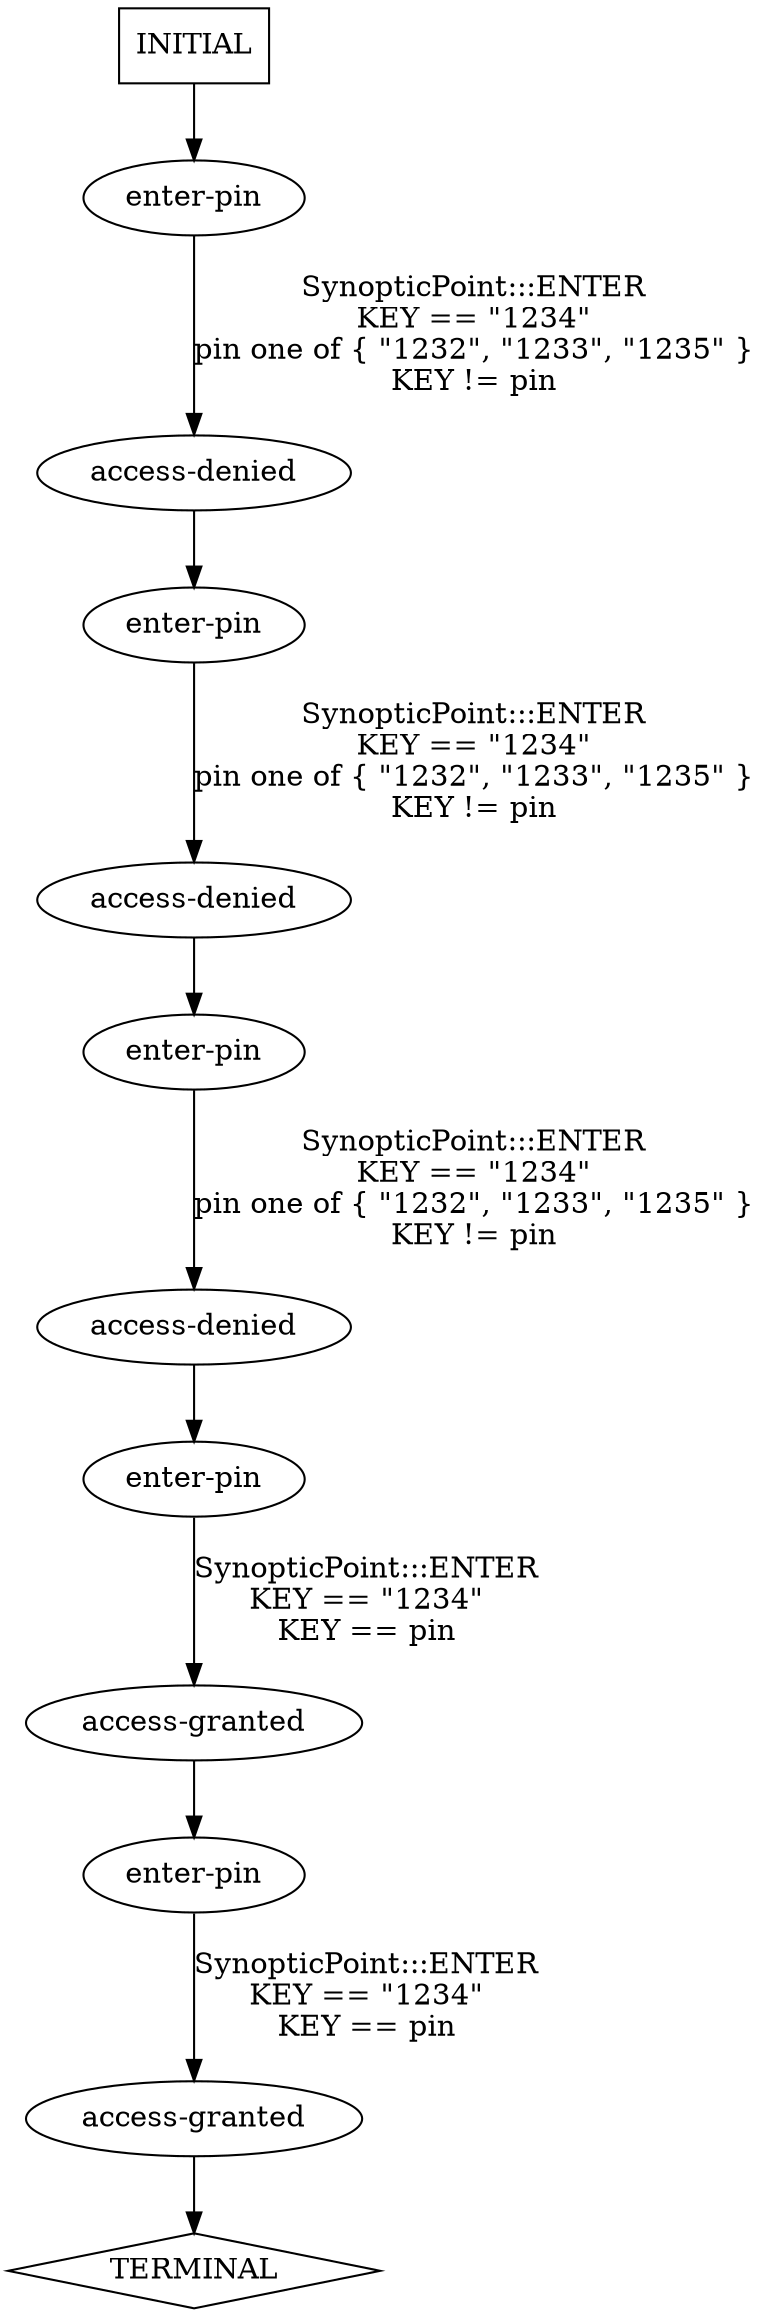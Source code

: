digraph {
  0 [label="access-denied"];
  1 [label="access-denied"];
  2 [label="access-denied"];
  3 [label="access-granted"];
  4 [label="access-granted"];
  5 [label="enter-pin"];
  6 [label="enter-pin"];
  7 [label="enter-pin"];
  8 [label="enter-pin"];
  9 [label="enter-pin"];
  10 [label="TERMINAL",shape=diamond];
  11 [label="INITIAL",shape=box];
0->6 [label="",];
1->7 [label="",];
2->8 [label="",];
3->9 [label="",];
4->10 [label="",];
5->0 [label="SynopticPoint:::ENTER\nKEY == \"1234\"\npin one of { \"1232\", \"1233\", \"1235\" }\nKEY != pin\n",];
6->1 [label="SynopticPoint:::ENTER\nKEY == \"1234\"\npin one of { \"1232\", \"1233\", \"1235\" }\nKEY != pin\n",];
7->2 [label="SynopticPoint:::ENTER\nKEY == \"1234\"\npin one of { \"1232\", \"1233\", \"1235\" }\nKEY != pin\n",];
8->3 [label="SynopticPoint:::ENTER\nKEY == \"1234\"\nKEY == pin\n",];
9->4 [label="SynopticPoint:::ENTER\nKEY == \"1234\"\nKEY == pin\n",];
11->5 [label="",];
} // digraph {
